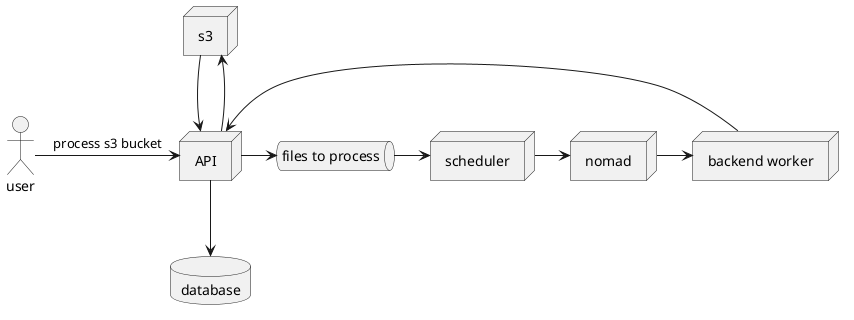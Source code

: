 @startuml
actor user
node API
node s3
node scheduler
node nomad
node backend1 [
backend worker
]
database database
user->API : process s3 bucket
queue stage [
files to process
]
API->stage
API-up->s3
API-down->database
s3->API
stage->scheduler
scheduler->nomad
nomad->backend1
backend1->API
@enduml
